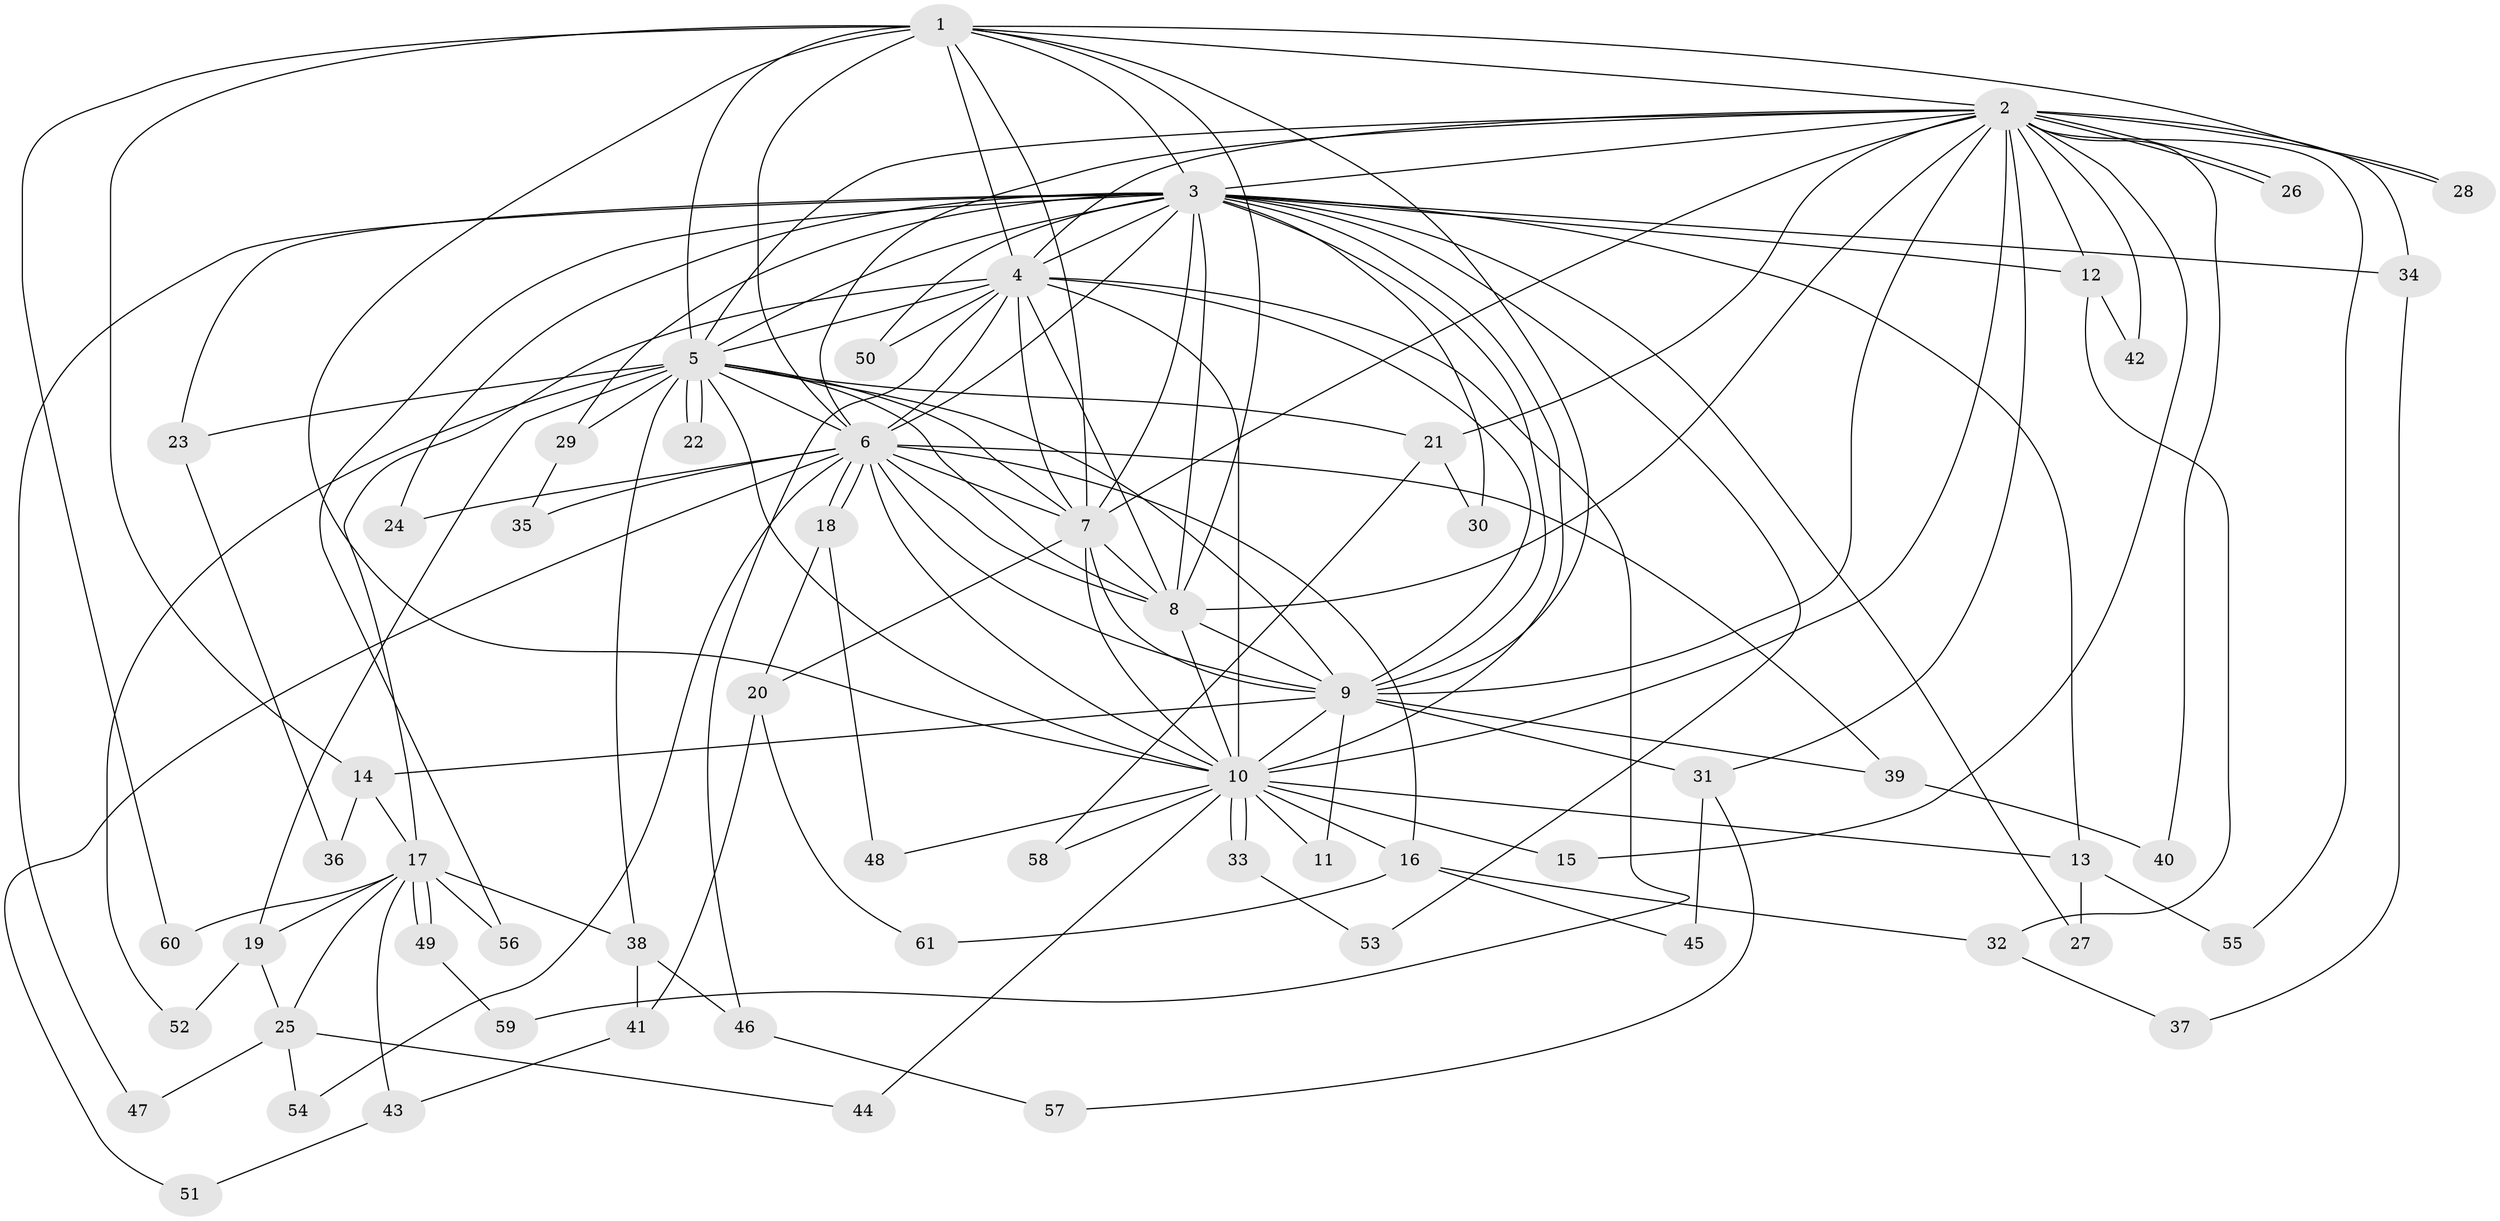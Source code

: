 // Generated by graph-tools (version 1.1) at 2025/44/03/09/25 04:44:08]
// undirected, 61 vertices, 147 edges
graph export_dot {
graph [start="1"]
  node [color=gray90,style=filled];
  1;
  2;
  3;
  4;
  5;
  6;
  7;
  8;
  9;
  10;
  11;
  12;
  13;
  14;
  15;
  16;
  17;
  18;
  19;
  20;
  21;
  22;
  23;
  24;
  25;
  26;
  27;
  28;
  29;
  30;
  31;
  32;
  33;
  34;
  35;
  36;
  37;
  38;
  39;
  40;
  41;
  42;
  43;
  44;
  45;
  46;
  47;
  48;
  49;
  50;
  51;
  52;
  53;
  54;
  55;
  56;
  57;
  58;
  59;
  60;
  61;
  1 -- 2;
  1 -- 3;
  1 -- 4;
  1 -- 5;
  1 -- 6;
  1 -- 7;
  1 -- 8;
  1 -- 9;
  1 -- 10;
  1 -- 14;
  1 -- 28;
  1 -- 60;
  2 -- 3;
  2 -- 4;
  2 -- 5;
  2 -- 6;
  2 -- 7;
  2 -- 8;
  2 -- 9;
  2 -- 10;
  2 -- 12;
  2 -- 15;
  2 -- 21;
  2 -- 26;
  2 -- 26;
  2 -- 28;
  2 -- 31;
  2 -- 34;
  2 -- 40;
  2 -- 42;
  2 -- 55;
  3 -- 4;
  3 -- 5;
  3 -- 6;
  3 -- 7;
  3 -- 8;
  3 -- 9;
  3 -- 10;
  3 -- 12;
  3 -- 13;
  3 -- 23;
  3 -- 24;
  3 -- 27;
  3 -- 29;
  3 -- 30;
  3 -- 34;
  3 -- 47;
  3 -- 50;
  3 -- 53;
  3 -- 56;
  4 -- 5;
  4 -- 6;
  4 -- 7;
  4 -- 8;
  4 -- 9;
  4 -- 10;
  4 -- 17;
  4 -- 46;
  4 -- 50;
  4 -- 59;
  5 -- 6;
  5 -- 7;
  5 -- 8;
  5 -- 9;
  5 -- 10;
  5 -- 19;
  5 -- 21;
  5 -- 22;
  5 -- 22;
  5 -- 23;
  5 -- 29;
  5 -- 38;
  5 -- 52;
  6 -- 7;
  6 -- 8;
  6 -- 9;
  6 -- 10;
  6 -- 16;
  6 -- 18;
  6 -- 18;
  6 -- 24;
  6 -- 35;
  6 -- 39;
  6 -- 51;
  6 -- 54;
  7 -- 8;
  7 -- 9;
  7 -- 10;
  7 -- 20;
  8 -- 9;
  8 -- 10;
  9 -- 10;
  9 -- 11;
  9 -- 14;
  9 -- 31;
  9 -- 39;
  10 -- 11;
  10 -- 13;
  10 -- 15;
  10 -- 16;
  10 -- 33;
  10 -- 33;
  10 -- 44;
  10 -- 48;
  10 -- 58;
  12 -- 32;
  12 -- 42;
  13 -- 27;
  13 -- 55;
  14 -- 17;
  14 -- 36;
  16 -- 32;
  16 -- 45;
  16 -- 61;
  17 -- 19;
  17 -- 25;
  17 -- 38;
  17 -- 43;
  17 -- 49;
  17 -- 49;
  17 -- 56;
  17 -- 60;
  18 -- 20;
  18 -- 48;
  19 -- 25;
  19 -- 52;
  20 -- 41;
  20 -- 61;
  21 -- 30;
  21 -- 58;
  23 -- 36;
  25 -- 44;
  25 -- 47;
  25 -- 54;
  29 -- 35;
  31 -- 45;
  31 -- 57;
  32 -- 37;
  33 -- 53;
  34 -- 37;
  38 -- 41;
  38 -- 46;
  39 -- 40;
  41 -- 43;
  43 -- 51;
  46 -- 57;
  49 -- 59;
}
